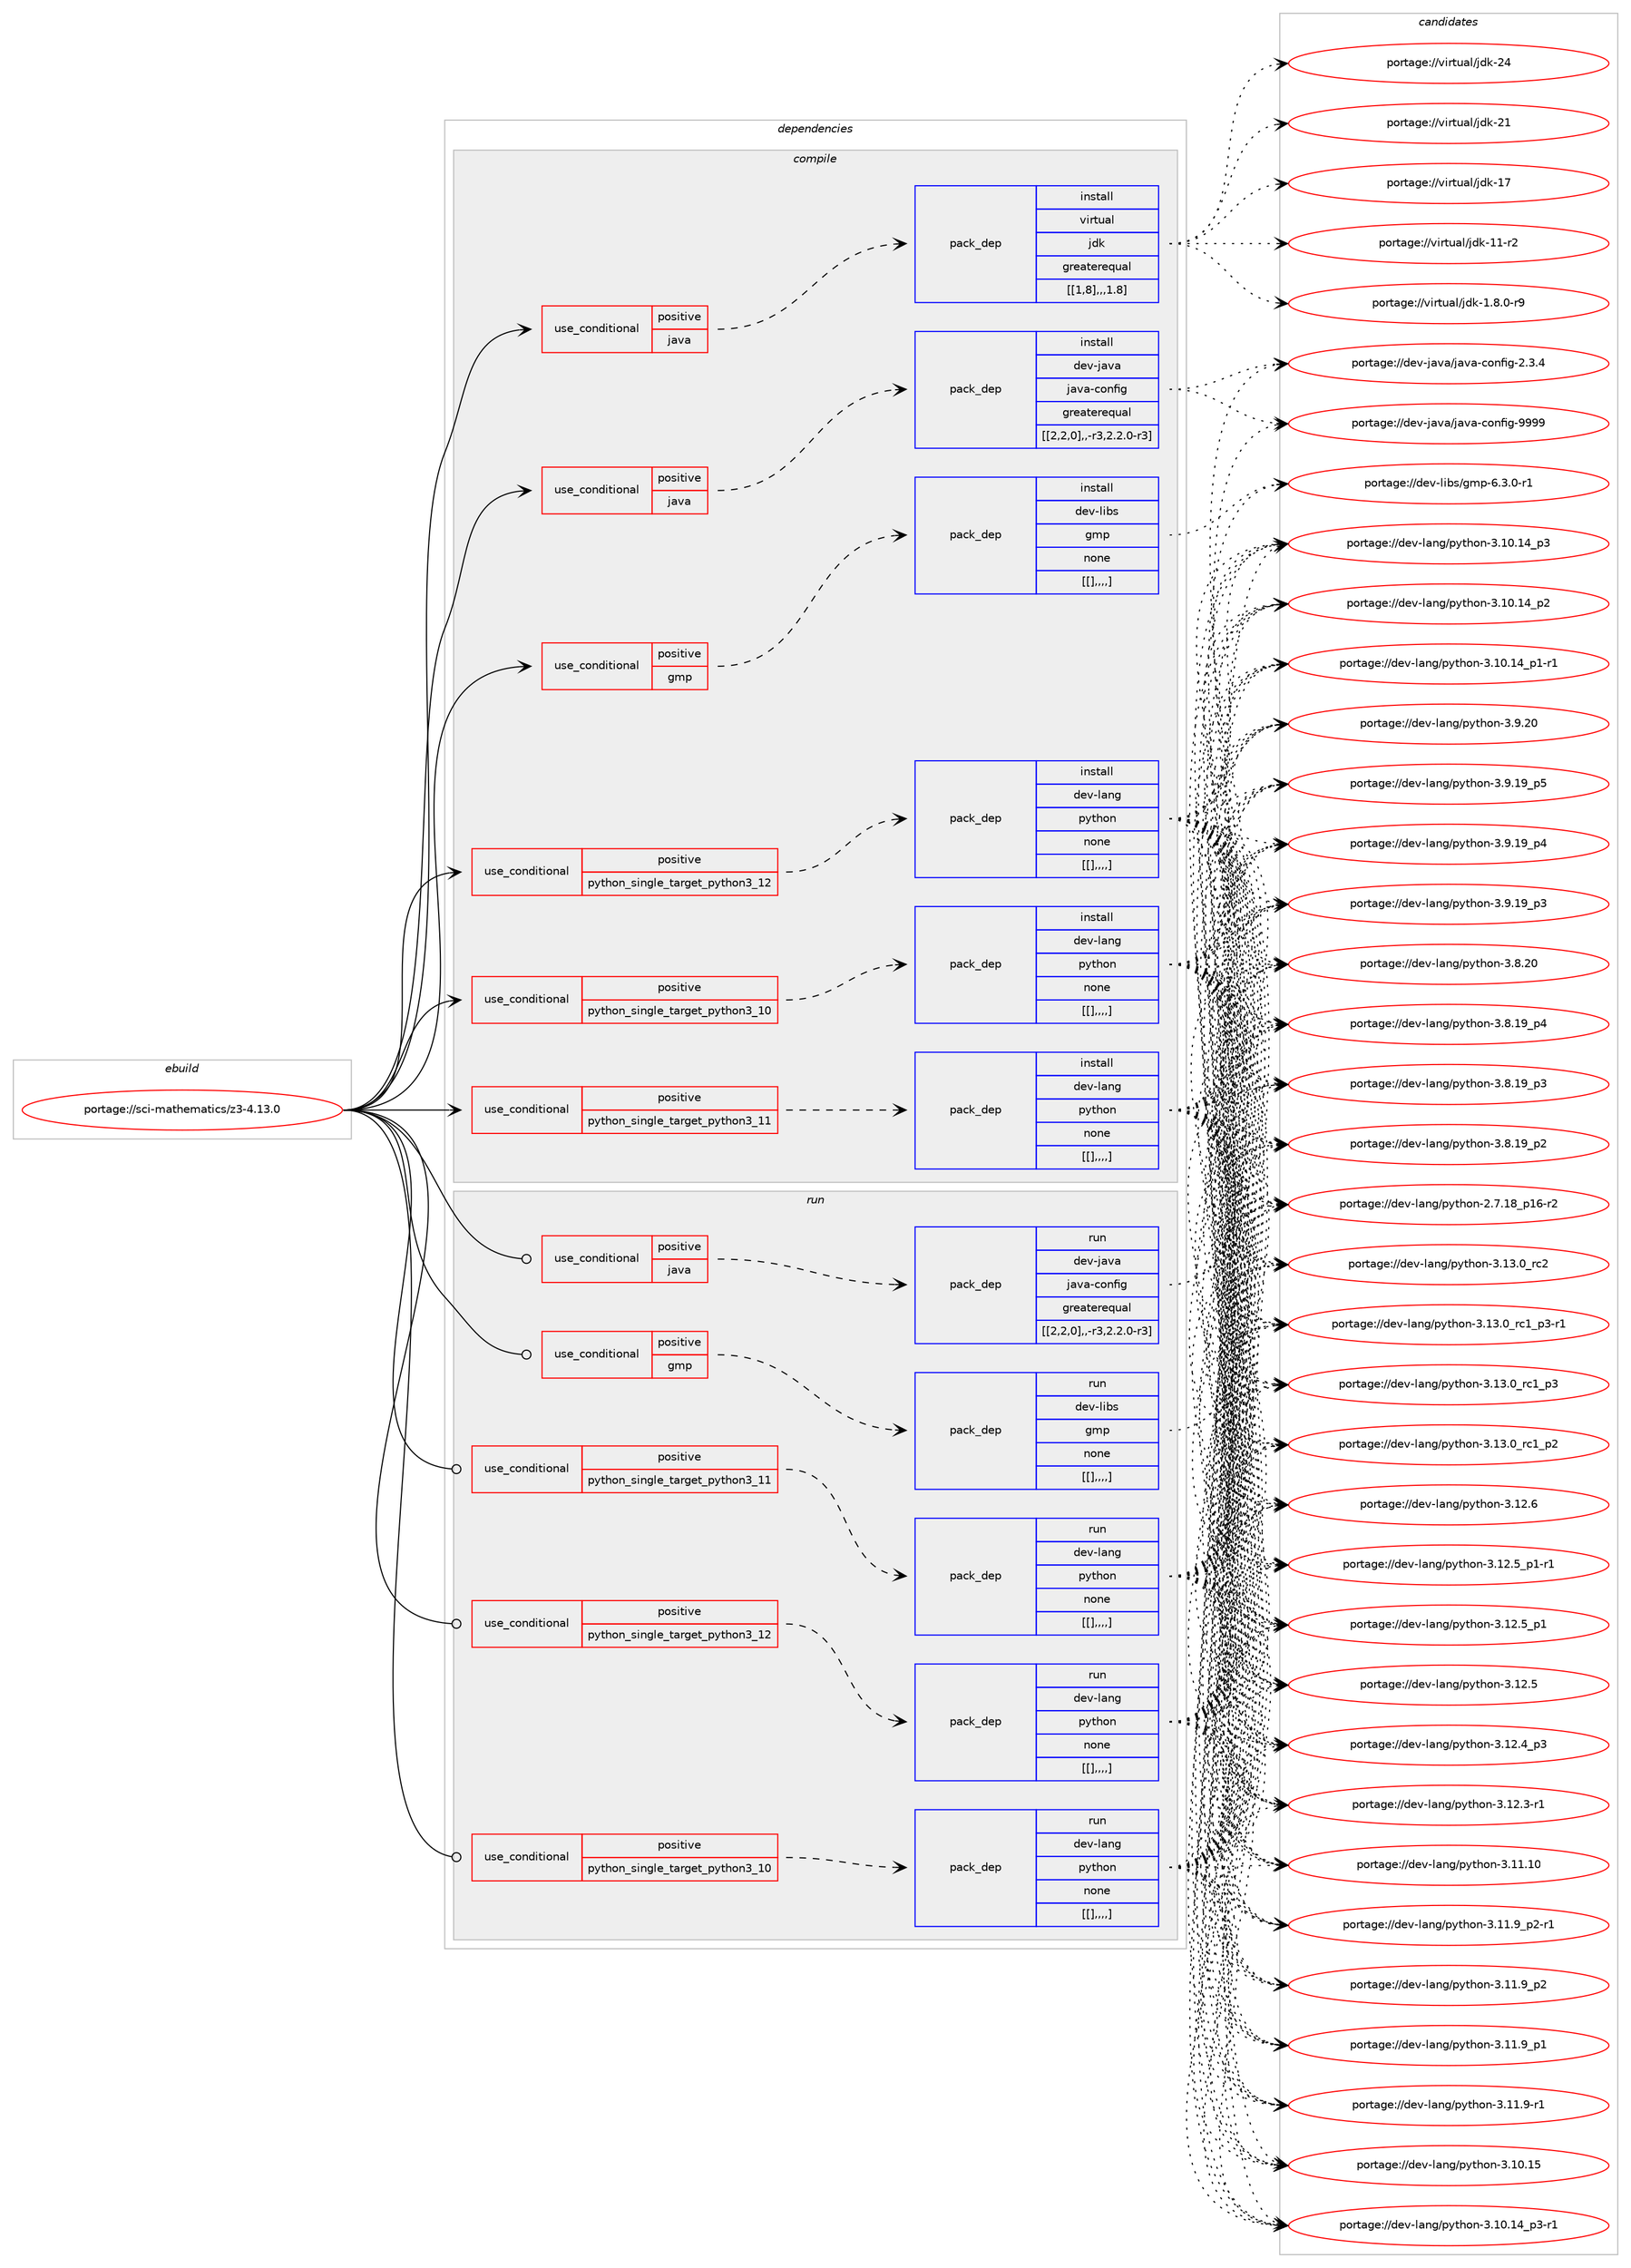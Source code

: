 digraph prolog {

# *************
# Graph options
# *************

newrank=true;
concentrate=true;
compound=true;
graph [rankdir=LR,fontname=Helvetica,fontsize=10,ranksep=1.5];#, ranksep=2.5, nodesep=0.2];
edge  [arrowhead=vee];
node  [fontname=Helvetica,fontsize=10];

# **********
# The ebuild
# **********

subgraph cluster_leftcol {
color=gray;
label=<<i>ebuild</i>>;
id [label="portage://sci-mathematics/z3-4.13.0", color=red, width=4, href="../sci-mathematics/z3-4.13.0.svg"];
}

# ****************
# The dependencies
# ****************

subgraph cluster_midcol {
color=gray;
label=<<i>dependencies</i>>;
subgraph cluster_compile {
fillcolor="#eeeeee";
style=filled;
label=<<i>compile</i>>;
subgraph cond112851 {
dependency426453 [label=<<TABLE BORDER="0" CELLBORDER="1" CELLSPACING="0" CELLPADDING="4"><TR><TD ROWSPAN="3" CELLPADDING="10">use_conditional</TD></TR><TR><TD>positive</TD></TR><TR><TD>gmp</TD></TR></TABLE>>, shape=none, color=red];
subgraph pack310565 {
dependency426454 [label=<<TABLE BORDER="0" CELLBORDER="1" CELLSPACING="0" CELLPADDING="4" WIDTH="220"><TR><TD ROWSPAN="6" CELLPADDING="30">pack_dep</TD></TR><TR><TD WIDTH="110">install</TD></TR><TR><TD>dev-libs</TD></TR><TR><TD>gmp</TD></TR><TR><TD>none</TD></TR><TR><TD>[[],,,,]</TD></TR></TABLE>>, shape=none, color=blue];
}
dependency426453:e -> dependency426454:w [weight=20,style="dashed",arrowhead="vee"];
}
id:e -> dependency426453:w [weight=20,style="solid",arrowhead="vee"];
subgraph cond112852 {
dependency426455 [label=<<TABLE BORDER="0" CELLBORDER="1" CELLSPACING="0" CELLPADDING="4"><TR><TD ROWSPAN="3" CELLPADDING="10">use_conditional</TD></TR><TR><TD>positive</TD></TR><TR><TD>java</TD></TR></TABLE>>, shape=none, color=red];
subgraph pack310566 {
dependency426456 [label=<<TABLE BORDER="0" CELLBORDER="1" CELLSPACING="0" CELLPADDING="4" WIDTH="220"><TR><TD ROWSPAN="6" CELLPADDING="30">pack_dep</TD></TR><TR><TD WIDTH="110">install</TD></TR><TR><TD>dev-java</TD></TR><TR><TD>java-config</TD></TR><TR><TD>greaterequal</TD></TR><TR><TD>[[2,2,0],,-r3,2.2.0-r3]</TD></TR></TABLE>>, shape=none, color=blue];
}
dependency426455:e -> dependency426456:w [weight=20,style="dashed",arrowhead="vee"];
}
id:e -> dependency426455:w [weight=20,style="solid",arrowhead="vee"];
subgraph cond112853 {
dependency426457 [label=<<TABLE BORDER="0" CELLBORDER="1" CELLSPACING="0" CELLPADDING="4"><TR><TD ROWSPAN="3" CELLPADDING="10">use_conditional</TD></TR><TR><TD>positive</TD></TR><TR><TD>java</TD></TR></TABLE>>, shape=none, color=red];
subgraph pack310567 {
dependency426458 [label=<<TABLE BORDER="0" CELLBORDER="1" CELLSPACING="0" CELLPADDING="4" WIDTH="220"><TR><TD ROWSPAN="6" CELLPADDING="30">pack_dep</TD></TR><TR><TD WIDTH="110">install</TD></TR><TR><TD>virtual</TD></TR><TR><TD>jdk</TD></TR><TR><TD>greaterequal</TD></TR><TR><TD>[[1,8],,,1.8]</TD></TR></TABLE>>, shape=none, color=blue];
}
dependency426457:e -> dependency426458:w [weight=20,style="dashed",arrowhead="vee"];
}
id:e -> dependency426457:w [weight=20,style="solid",arrowhead="vee"];
subgraph cond112854 {
dependency426459 [label=<<TABLE BORDER="0" CELLBORDER="1" CELLSPACING="0" CELLPADDING="4"><TR><TD ROWSPAN="3" CELLPADDING="10">use_conditional</TD></TR><TR><TD>positive</TD></TR><TR><TD>python_single_target_python3_10</TD></TR></TABLE>>, shape=none, color=red];
subgraph pack310568 {
dependency426460 [label=<<TABLE BORDER="0" CELLBORDER="1" CELLSPACING="0" CELLPADDING="4" WIDTH="220"><TR><TD ROWSPAN="6" CELLPADDING="30">pack_dep</TD></TR><TR><TD WIDTH="110">install</TD></TR><TR><TD>dev-lang</TD></TR><TR><TD>python</TD></TR><TR><TD>none</TD></TR><TR><TD>[[],,,,]</TD></TR></TABLE>>, shape=none, color=blue];
}
dependency426459:e -> dependency426460:w [weight=20,style="dashed",arrowhead="vee"];
}
id:e -> dependency426459:w [weight=20,style="solid",arrowhead="vee"];
subgraph cond112855 {
dependency426461 [label=<<TABLE BORDER="0" CELLBORDER="1" CELLSPACING="0" CELLPADDING="4"><TR><TD ROWSPAN="3" CELLPADDING="10">use_conditional</TD></TR><TR><TD>positive</TD></TR><TR><TD>python_single_target_python3_11</TD></TR></TABLE>>, shape=none, color=red];
subgraph pack310569 {
dependency426462 [label=<<TABLE BORDER="0" CELLBORDER="1" CELLSPACING="0" CELLPADDING="4" WIDTH="220"><TR><TD ROWSPAN="6" CELLPADDING="30">pack_dep</TD></TR><TR><TD WIDTH="110">install</TD></TR><TR><TD>dev-lang</TD></TR><TR><TD>python</TD></TR><TR><TD>none</TD></TR><TR><TD>[[],,,,]</TD></TR></TABLE>>, shape=none, color=blue];
}
dependency426461:e -> dependency426462:w [weight=20,style="dashed",arrowhead="vee"];
}
id:e -> dependency426461:w [weight=20,style="solid",arrowhead="vee"];
subgraph cond112856 {
dependency426463 [label=<<TABLE BORDER="0" CELLBORDER="1" CELLSPACING="0" CELLPADDING="4"><TR><TD ROWSPAN="3" CELLPADDING="10">use_conditional</TD></TR><TR><TD>positive</TD></TR><TR><TD>python_single_target_python3_12</TD></TR></TABLE>>, shape=none, color=red];
subgraph pack310570 {
dependency426464 [label=<<TABLE BORDER="0" CELLBORDER="1" CELLSPACING="0" CELLPADDING="4" WIDTH="220"><TR><TD ROWSPAN="6" CELLPADDING="30">pack_dep</TD></TR><TR><TD WIDTH="110">install</TD></TR><TR><TD>dev-lang</TD></TR><TR><TD>python</TD></TR><TR><TD>none</TD></TR><TR><TD>[[],,,,]</TD></TR></TABLE>>, shape=none, color=blue];
}
dependency426463:e -> dependency426464:w [weight=20,style="dashed",arrowhead="vee"];
}
id:e -> dependency426463:w [weight=20,style="solid",arrowhead="vee"];
}
subgraph cluster_compileandrun {
fillcolor="#eeeeee";
style=filled;
label=<<i>compile and run</i>>;
}
subgraph cluster_run {
fillcolor="#eeeeee";
style=filled;
label=<<i>run</i>>;
subgraph cond112857 {
dependency426465 [label=<<TABLE BORDER="0" CELLBORDER="1" CELLSPACING="0" CELLPADDING="4"><TR><TD ROWSPAN="3" CELLPADDING="10">use_conditional</TD></TR><TR><TD>positive</TD></TR><TR><TD>gmp</TD></TR></TABLE>>, shape=none, color=red];
subgraph pack310571 {
dependency426466 [label=<<TABLE BORDER="0" CELLBORDER="1" CELLSPACING="0" CELLPADDING="4" WIDTH="220"><TR><TD ROWSPAN="6" CELLPADDING="30">pack_dep</TD></TR><TR><TD WIDTH="110">run</TD></TR><TR><TD>dev-libs</TD></TR><TR><TD>gmp</TD></TR><TR><TD>none</TD></TR><TR><TD>[[],,,,]</TD></TR></TABLE>>, shape=none, color=blue];
}
dependency426465:e -> dependency426466:w [weight=20,style="dashed",arrowhead="vee"];
}
id:e -> dependency426465:w [weight=20,style="solid",arrowhead="odot"];
subgraph cond112858 {
dependency426467 [label=<<TABLE BORDER="0" CELLBORDER="1" CELLSPACING="0" CELLPADDING="4"><TR><TD ROWSPAN="3" CELLPADDING="10">use_conditional</TD></TR><TR><TD>positive</TD></TR><TR><TD>java</TD></TR></TABLE>>, shape=none, color=red];
subgraph pack310572 {
dependency426468 [label=<<TABLE BORDER="0" CELLBORDER="1" CELLSPACING="0" CELLPADDING="4" WIDTH="220"><TR><TD ROWSPAN="6" CELLPADDING="30">pack_dep</TD></TR><TR><TD WIDTH="110">run</TD></TR><TR><TD>dev-java</TD></TR><TR><TD>java-config</TD></TR><TR><TD>greaterequal</TD></TR><TR><TD>[[2,2,0],,-r3,2.2.0-r3]</TD></TR></TABLE>>, shape=none, color=blue];
}
dependency426467:e -> dependency426468:w [weight=20,style="dashed",arrowhead="vee"];
}
id:e -> dependency426467:w [weight=20,style="solid",arrowhead="odot"];
subgraph cond112859 {
dependency426469 [label=<<TABLE BORDER="0" CELLBORDER="1" CELLSPACING="0" CELLPADDING="4"><TR><TD ROWSPAN="3" CELLPADDING="10">use_conditional</TD></TR><TR><TD>positive</TD></TR><TR><TD>python_single_target_python3_10</TD></TR></TABLE>>, shape=none, color=red];
subgraph pack310573 {
dependency426470 [label=<<TABLE BORDER="0" CELLBORDER="1" CELLSPACING="0" CELLPADDING="4" WIDTH="220"><TR><TD ROWSPAN="6" CELLPADDING="30">pack_dep</TD></TR><TR><TD WIDTH="110">run</TD></TR><TR><TD>dev-lang</TD></TR><TR><TD>python</TD></TR><TR><TD>none</TD></TR><TR><TD>[[],,,,]</TD></TR></TABLE>>, shape=none, color=blue];
}
dependency426469:e -> dependency426470:w [weight=20,style="dashed",arrowhead="vee"];
}
id:e -> dependency426469:w [weight=20,style="solid",arrowhead="odot"];
subgraph cond112860 {
dependency426471 [label=<<TABLE BORDER="0" CELLBORDER="1" CELLSPACING="0" CELLPADDING="4"><TR><TD ROWSPAN="3" CELLPADDING="10">use_conditional</TD></TR><TR><TD>positive</TD></TR><TR><TD>python_single_target_python3_11</TD></TR></TABLE>>, shape=none, color=red];
subgraph pack310574 {
dependency426472 [label=<<TABLE BORDER="0" CELLBORDER="1" CELLSPACING="0" CELLPADDING="4" WIDTH="220"><TR><TD ROWSPAN="6" CELLPADDING="30">pack_dep</TD></TR><TR><TD WIDTH="110">run</TD></TR><TR><TD>dev-lang</TD></TR><TR><TD>python</TD></TR><TR><TD>none</TD></TR><TR><TD>[[],,,,]</TD></TR></TABLE>>, shape=none, color=blue];
}
dependency426471:e -> dependency426472:w [weight=20,style="dashed",arrowhead="vee"];
}
id:e -> dependency426471:w [weight=20,style="solid",arrowhead="odot"];
subgraph cond112861 {
dependency426473 [label=<<TABLE BORDER="0" CELLBORDER="1" CELLSPACING="0" CELLPADDING="4"><TR><TD ROWSPAN="3" CELLPADDING="10">use_conditional</TD></TR><TR><TD>positive</TD></TR><TR><TD>python_single_target_python3_12</TD></TR></TABLE>>, shape=none, color=red];
subgraph pack310575 {
dependency426474 [label=<<TABLE BORDER="0" CELLBORDER="1" CELLSPACING="0" CELLPADDING="4" WIDTH="220"><TR><TD ROWSPAN="6" CELLPADDING="30">pack_dep</TD></TR><TR><TD WIDTH="110">run</TD></TR><TR><TD>dev-lang</TD></TR><TR><TD>python</TD></TR><TR><TD>none</TD></TR><TR><TD>[[],,,,]</TD></TR></TABLE>>, shape=none, color=blue];
}
dependency426473:e -> dependency426474:w [weight=20,style="dashed",arrowhead="vee"];
}
id:e -> dependency426473:w [weight=20,style="solid",arrowhead="odot"];
}
}

# **************
# The candidates
# **************

subgraph cluster_choices {
rank=same;
color=gray;
label=<<i>candidates</i>>;

subgraph choice310565 {
color=black;
nodesep=1;
choice1001011184510810598115471031091124554465146484511449 [label="portage://dev-libs/gmp-6.3.0-r1", color=red, width=4,href="../dev-libs/gmp-6.3.0-r1.svg"];
dependency426454:e -> choice1001011184510810598115471031091124554465146484511449:w [style=dotted,weight="100"];
}
subgraph choice310566 {
color=black;
nodesep=1;
choice10010111845106971189747106971189745991111101021051034557575757 [label="portage://dev-java/java-config-9999", color=red, width=4,href="../dev-java/java-config-9999.svg"];
choice1001011184510697118974710697118974599111110102105103455046514652 [label="portage://dev-java/java-config-2.3.4", color=red, width=4,href="../dev-java/java-config-2.3.4.svg"];
dependency426456:e -> choice10010111845106971189747106971189745991111101021051034557575757:w [style=dotted,weight="100"];
dependency426456:e -> choice1001011184510697118974710697118974599111110102105103455046514652:w [style=dotted,weight="100"];
}
subgraph choice310567 {
color=black;
nodesep=1;
choice1181051141161179710847106100107455052 [label="portage://virtual/jdk-24", color=red, width=4,href="../virtual/jdk-24.svg"];
choice1181051141161179710847106100107455049 [label="portage://virtual/jdk-21", color=red, width=4,href="../virtual/jdk-21.svg"];
choice1181051141161179710847106100107454955 [label="portage://virtual/jdk-17", color=red, width=4,href="../virtual/jdk-17.svg"];
choice11810511411611797108471061001074549494511450 [label="portage://virtual/jdk-11-r2", color=red, width=4,href="../virtual/jdk-11-r2.svg"];
choice11810511411611797108471061001074549465646484511457 [label="portage://virtual/jdk-1.8.0-r9", color=red, width=4,href="../virtual/jdk-1.8.0-r9.svg"];
dependency426458:e -> choice1181051141161179710847106100107455052:w [style=dotted,weight="100"];
dependency426458:e -> choice1181051141161179710847106100107455049:w [style=dotted,weight="100"];
dependency426458:e -> choice1181051141161179710847106100107454955:w [style=dotted,weight="100"];
dependency426458:e -> choice11810511411611797108471061001074549494511450:w [style=dotted,weight="100"];
dependency426458:e -> choice11810511411611797108471061001074549465646484511457:w [style=dotted,weight="100"];
}
subgraph choice310568 {
color=black;
nodesep=1;
choice10010111845108971101034711212111610411111045514649514648951149950 [label="portage://dev-lang/python-3.13.0_rc2", color=red, width=4,href="../dev-lang/python-3.13.0_rc2.svg"];
choice1001011184510897110103471121211161041111104551464951464895114994995112514511449 [label="portage://dev-lang/python-3.13.0_rc1_p3-r1", color=red, width=4,href="../dev-lang/python-3.13.0_rc1_p3-r1.svg"];
choice100101118451089711010347112121116104111110455146495146489511499499511251 [label="portage://dev-lang/python-3.13.0_rc1_p3", color=red, width=4,href="../dev-lang/python-3.13.0_rc1_p3.svg"];
choice100101118451089711010347112121116104111110455146495146489511499499511250 [label="portage://dev-lang/python-3.13.0_rc1_p2", color=red, width=4,href="../dev-lang/python-3.13.0_rc1_p2.svg"];
choice10010111845108971101034711212111610411111045514649504654 [label="portage://dev-lang/python-3.12.6", color=red, width=4,href="../dev-lang/python-3.12.6.svg"];
choice1001011184510897110103471121211161041111104551464950465395112494511449 [label="portage://dev-lang/python-3.12.5_p1-r1", color=red, width=4,href="../dev-lang/python-3.12.5_p1-r1.svg"];
choice100101118451089711010347112121116104111110455146495046539511249 [label="portage://dev-lang/python-3.12.5_p1", color=red, width=4,href="../dev-lang/python-3.12.5_p1.svg"];
choice10010111845108971101034711212111610411111045514649504653 [label="portage://dev-lang/python-3.12.5", color=red, width=4,href="../dev-lang/python-3.12.5.svg"];
choice100101118451089711010347112121116104111110455146495046529511251 [label="portage://dev-lang/python-3.12.4_p3", color=red, width=4,href="../dev-lang/python-3.12.4_p3.svg"];
choice100101118451089711010347112121116104111110455146495046514511449 [label="portage://dev-lang/python-3.12.3-r1", color=red, width=4,href="../dev-lang/python-3.12.3-r1.svg"];
choice1001011184510897110103471121211161041111104551464949464948 [label="portage://dev-lang/python-3.11.10", color=red, width=4,href="../dev-lang/python-3.11.10.svg"];
choice1001011184510897110103471121211161041111104551464949465795112504511449 [label="portage://dev-lang/python-3.11.9_p2-r1", color=red, width=4,href="../dev-lang/python-3.11.9_p2-r1.svg"];
choice100101118451089711010347112121116104111110455146494946579511250 [label="portage://dev-lang/python-3.11.9_p2", color=red, width=4,href="../dev-lang/python-3.11.9_p2.svg"];
choice100101118451089711010347112121116104111110455146494946579511249 [label="portage://dev-lang/python-3.11.9_p1", color=red, width=4,href="../dev-lang/python-3.11.9_p1.svg"];
choice100101118451089711010347112121116104111110455146494946574511449 [label="portage://dev-lang/python-3.11.9-r1", color=red, width=4,href="../dev-lang/python-3.11.9-r1.svg"];
choice1001011184510897110103471121211161041111104551464948464953 [label="portage://dev-lang/python-3.10.15", color=red, width=4,href="../dev-lang/python-3.10.15.svg"];
choice100101118451089711010347112121116104111110455146494846495295112514511449 [label="portage://dev-lang/python-3.10.14_p3-r1", color=red, width=4,href="../dev-lang/python-3.10.14_p3-r1.svg"];
choice10010111845108971101034711212111610411111045514649484649529511251 [label="portage://dev-lang/python-3.10.14_p3", color=red, width=4,href="../dev-lang/python-3.10.14_p3.svg"];
choice10010111845108971101034711212111610411111045514649484649529511250 [label="portage://dev-lang/python-3.10.14_p2", color=red, width=4,href="../dev-lang/python-3.10.14_p2.svg"];
choice100101118451089711010347112121116104111110455146494846495295112494511449 [label="portage://dev-lang/python-3.10.14_p1-r1", color=red, width=4,href="../dev-lang/python-3.10.14_p1-r1.svg"];
choice10010111845108971101034711212111610411111045514657465048 [label="portage://dev-lang/python-3.9.20", color=red, width=4,href="../dev-lang/python-3.9.20.svg"];
choice100101118451089711010347112121116104111110455146574649579511253 [label="portage://dev-lang/python-3.9.19_p5", color=red, width=4,href="../dev-lang/python-3.9.19_p5.svg"];
choice100101118451089711010347112121116104111110455146574649579511252 [label="portage://dev-lang/python-3.9.19_p4", color=red, width=4,href="../dev-lang/python-3.9.19_p4.svg"];
choice100101118451089711010347112121116104111110455146574649579511251 [label="portage://dev-lang/python-3.9.19_p3", color=red, width=4,href="../dev-lang/python-3.9.19_p3.svg"];
choice10010111845108971101034711212111610411111045514656465048 [label="portage://dev-lang/python-3.8.20", color=red, width=4,href="../dev-lang/python-3.8.20.svg"];
choice100101118451089711010347112121116104111110455146564649579511252 [label="portage://dev-lang/python-3.8.19_p4", color=red, width=4,href="../dev-lang/python-3.8.19_p4.svg"];
choice100101118451089711010347112121116104111110455146564649579511251 [label="portage://dev-lang/python-3.8.19_p3", color=red, width=4,href="../dev-lang/python-3.8.19_p3.svg"];
choice100101118451089711010347112121116104111110455146564649579511250 [label="portage://dev-lang/python-3.8.19_p2", color=red, width=4,href="../dev-lang/python-3.8.19_p2.svg"];
choice100101118451089711010347112121116104111110455046554649569511249544511450 [label="portage://dev-lang/python-2.7.18_p16-r2", color=red, width=4,href="../dev-lang/python-2.7.18_p16-r2.svg"];
dependency426460:e -> choice10010111845108971101034711212111610411111045514649514648951149950:w [style=dotted,weight="100"];
dependency426460:e -> choice1001011184510897110103471121211161041111104551464951464895114994995112514511449:w [style=dotted,weight="100"];
dependency426460:e -> choice100101118451089711010347112121116104111110455146495146489511499499511251:w [style=dotted,weight="100"];
dependency426460:e -> choice100101118451089711010347112121116104111110455146495146489511499499511250:w [style=dotted,weight="100"];
dependency426460:e -> choice10010111845108971101034711212111610411111045514649504654:w [style=dotted,weight="100"];
dependency426460:e -> choice1001011184510897110103471121211161041111104551464950465395112494511449:w [style=dotted,weight="100"];
dependency426460:e -> choice100101118451089711010347112121116104111110455146495046539511249:w [style=dotted,weight="100"];
dependency426460:e -> choice10010111845108971101034711212111610411111045514649504653:w [style=dotted,weight="100"];
dependency426460:e -> choice100101118451089711010347112121116104111110455146495046529511251:w [style=dotted,weight="100"];
dependency426460:e -> choice100101118451089711010347112121116104111110455146495046514511449:w [style=dotted,weight="100"];
dependency426460:e -> choice1001011184510897110103471121211161041111104551464949464948:w [style=dotted,weight="100"];
dependency426460:e -> choice1001011184510897110103471121211161041111104551464949465795112504511449:w [style=dotted,weight="100"];
dependency426460:e -> choice100101118451089711010347112121116104111110455146494946579511250:w [style=dotted,weight="100"];
dependency426460:e -> choice100101118451089711010347112121116104111110455146494946579511249:w [style=dotted,weight="100"];
dependency426460:e -> choice100101118451089711010347112121116104111110455146494946574511449:w [style=dotted,weight="100"];
dependency426460:e -> choice1001011184510897110103471121211161041111104551464948464953:w [style=dotted,weight="100"];
dependency426460:e -> choice100101118451089711010347112121116104111110455146494846495295112514511449:w [style=dotted,weight="100"];
dependency426460:e -> choice10010111845108971101034711212111610411111045514649484649529511251:w [style=dotted,weight="100"];
dependency426460:e -> choice10010111845108971101034711212111610411111045514649484649529511250:w [style=dotted,weight="100"];
dependency426460:e -> choice100101118451089711010347112121116104111110455146494846495295112494511449:w [style=dotted,weight="100"];
dependency426460:e -> choice10010111845108971101034711212111610411111045514657465048:w [style=dotted,weight="100"];
dependency426460:e -> choice100101118451089711010347112121116104111110455146574649579511253:w [style=dotted,weight="100"];
dependency426460:e -> choice100101118451089711010347112121116104111110455146574649579511252:w [style=dotted,weight="100"];
dependency426460:e -> choice100101118451089711010347112121116104111110455146574649579511251:w [style=dotted,weight="100"];
dependency426460:e -> choice10010111845108971101034711212111610411111045514656465048:w [style=dotted,weight="100"];
dependency426460:e -> choice100101118451089711010347112121116104111110455146564649579511252:w [style=dotted,weight="100"];
dependency426460:e -> choice100101118451089711010347112121116104111110455146564649579511251:w [style=dotted,weight="100"];
dependency426460:e -> choice100101118451089711010347112121116104111110455146564649579511250:w [style=dotted,weight="100"];
dependency426460:e -> choice100101118451089711010347112121116104111110455046554649569511249544511450:w [style=dotted,weight="100"];
}
subgraph choice310569 {
color=black;
nodesep=1;
choice10010111845108971101034711212111610411111045514649514648951149950 [label="portage://dev-lang/python-3.13.0_rc2", color=red, width=4,href="../dev-lang/python-3.13.0_rc2.svg"];
choice1001011184510897110103471121211161041111104551464951464895114994995112514511449 [label="portage://dev-lang/python-3.13.0_rc1_p3-r1", color=red, width=4,href="../dev-lang/python-3.13.0_rc1_p3-r1.svg"];
choice100101118451089711010347112121116104111110455146495146489511499499511251 [label="portage://dev-lang/python-3.13.0_rc1_p3", color=red, width=4,href="../dev-lang/python-3.13.0_rc1_p3.svg"];
choice100101118451089711010347112121116104111110455146495146489511499499511250 [label="portage://dev-lang/python-3.13.0_rc1_p2", color=red, width=4,href="../dev-lang/python-3.13.0_rc1_p2.svg"];
choice10010111845108971101034711212111610411111045514649504654 [label="portage://dev-lang/python-3.12.6", color=red, width=4,href="../dev-lang/python-3.12.6.svg"];
choice1001011184510897110103471121211161041111104551464950465395112494511449 [label="portage://dev-lang/python-3.12.5_p1-r1", color=red, width=4,href="../dev-lang/python-3.12.5_p1-r1.svg"];
choice100101118451089711010347112121116104111110455146495046539511249 [label="portage://dev-lang/python-3.12.5_p1", color=red, width=4,href="../dev-lang/python-3.12.5_p1.svg"];
choice10010111845108971101034711212111610411111045514649504653 [label="portage://dev-lang/python-3.12.5", color=red, width=4,href="../dev-lang/python-3.12.5.svg"];
choice100101118451089711010347112121116104111110455146495046529511251 [label="portage://dev-lang/python-3.12.4_p3", color=red, width=4,href="../dev-lang/python-3.12.4_p3.svg"];
choice100101118451089711010347112121116104111110455146495046514511449 [label="portage://dev-lang/python-3.12.3-r1", color=red, width=4,href="../dev-lang/python-3.12.3-r1.svg"];
choice1001011184510897110103471121211161041111104551464949464948 [label="portage://dev-lang/python-3.11.10", color=red, width=4,href="../dev-lang/python-3.11.10.svg"];
choice1001011184510897110103471121211161041111104551464949465795112504511449 [label="portage://dev-lang/python-3.11.9_p2-r1", color=red, width=4,href="../dev-lang/python-3.11.9_p2-r1.svg"];
choice100101118451089711010347112121116104111110455146494946579511250 [label="portage://dev-lang/python-3.11.9_p2", color=red, width=4,href="../dev-lang/python-3.11.9_p2.svg"];
choice100101118451089711010347112121116104111110455146494946579511249 [label="portage://dev-lang/python-3.11.9_p1", color=red, width=4,href="../dev-lang/python-3.11.9_p1.svg"];
choice100101118451089711010347112121116104111110455146494946574511449 [label="portage://dev-lang/python-3.11.9-r1", color=red, width=4,href="../dev-lang/python-3.11.9-r1.svg"];
choice1001011184510897110103471121211161041111104551464948464953 [label="portage://dev-lang/python-3.10.15", color=red, width=4,href="../dev-lang/python-3.10.15.svg"];
choice100101118451089711010347112121116104111110455146494846495295112514511449 [label="portage://dev-lang/python-3.10.14_p3-r1", color=red, width=4,href="../dev-lang/python-3.10.14_p3-r1.svg"];
choice10010111845108971101034711212111610411111045514649484649529511251 [label="portage://dev-lang/python-3.10.14_p3", color=red, width=4,href="../dev-lang/python-3.10.14_p3.svg"];
choice10010111845108971101034711212111610411111045514649484649529511250 [label="portage://dev-lang/python-3.10.14_p2", color=red, width=4,href="../dev-lang/python-3.10.14_p2.svg"];
choice100101118451089711010347112121116104111110455146494846495295112494511449 [label="portage://dev-lang/python-3.10.14_p1-r1", color=red, width=4,href="../dev-lang/python-3.10.14_p1-r1.svg"];
choice10010111845108971101034711212111610411111045514657465048 [label="portage://dev-lang/python-3.9.20", color=red, width=4,href="../dev-lang/python-3.9.20.svg"];
choice100101118451089711010347112121116104111110455146574649579511253 [label="portage://dev-lang/python-3.9.19_p5", color=red, width=4,href="../dev-lang/python-3.9.19_p5.svg"];
choice100101118451089711010347112121116104111110455146574649579511252 [label="portage://dev-lang/python-3.9.19_p4", color=red, width=4,href="../dev-lang/python-3.9.19_p4.svg"];
choice100101118451089711010347112121116104111110455146574649579511251 [label="portage://dev-lang/python-3.9.19_p3", color=red, width=4,href="../dev-lang/python-3.9.19_p3.svg"];
choice10010111845108971101034711212111610411111045514656465048 [label="portage://dev-lang/python-3.8.20", color=red, width=4,href="../dev-lang/python-3.8.20.svg"];
choice100101118451089711010347112121116104111110455146564649579511252 [label="portage://dev-lang/python-3.8.19_p4", color=red, width=4,href="../dev-lang/python-3.8.19_p4.svg"];
choice100101118451089711010347112121116104111110455146564649579511251 [label="portage://dev-lang/python-3.8.19_p3", color=red, width=4,href="../dev-lang/python-3.8.19_p3.svg"];
choice100101118451089711010347112121116104111110455146564649579511250 [label="portage://dev-lang/python-3.8.19_p2", color=red, width=4,href="../dev-lang/python-3.8.19_p2.svg"];
choice100101118451089711010347112121116104111110455046554649569511249544511450 [label="portage://dev-lang/python-2.7.18_p16-r2", color=red, width=4,href="../dev-lang/python-2.7.18_p16-r2.svg"];
dependency426462:e -> choice10010111845108971101034711212111610411111045514649514648951149950:w [style=dotted,weight="100"];
dependency426462:e -> choice1001011184510897110103471121211161041111104551464951464895114994995112514511449:w [style=dotted,weight="100"];
dependency426462:e -> choice100101118451089711010347112121116104111110455146495146489511499499511251:w [style=dotted,weight="100"];
dependency426462:e -> choice100101118451089711010347112121116104111110455146495146489511499499511250:w [style=dotted,weight="100"];
dependency426462:e -> choice10010111845108971101034711212111610411111045514649504654:w [style=dotted,weight="100"];
dependency426462:e -> choice1001011184510897110103471121211161041111104551464950465395112494511449:w [style=dotted,weight="100"];
dependency426462:e -> choice100101118451089711010347112121116104111110455146495046539511249:w [style=dotted,weight="100"];
dependency426462:e -> choice10010111845108971101034711212111610411111045514649504653:w [style=dotted,weight="100"];
dependency426462:e -> choice100101118451089711010347112121116104111110455146495046529511251:w [style=dotted,weight="100"];
dependency426462:e -> choice100101118451089711010347112121116104111110455146495046514511449:w [style=dotted,weight="100"];
dependency426462:e -> choice1001011184510897110103471121211161041111104551464949464948:w [style=dotted,weight="100"];
dependency426462:e -> choice1001011184510897110103471121211161041111104551464949465795112504511449:w [style=dotted,weight="100"];
dependency426462:e -> choice100101118451089711010347112121116104111110455146494946579511250:w [style=dotted,weight="100"];
dependency426462:e -> choice100101118451089711010347112121116104111110455146494946579511249:w [style=dotted,weight="100"];
dependency426462:e -> choice100101118451089711010347112121116104111110455146494946574511449:w [style=dotted,weight="100"];
dependency426462:e -> choice1001011184510897110103471121211161041111104551464948464953:w [style=dotted,weight="100"];
dependency426462:e -> choice100101118451089711010347112121116104111110455146494846495295112514511449:w [style=dotted,weight="100"];
dependency426462:e -> choice10010111845108971101034711212111610411111045514649484649529511251:w [style=dotted,weight="100"];
dependency426462:e -> choice10010111845108971101034711212111610411111045514649484649529511250:w [style=dotted,weight="100"];
dependency426462:e -> choice100101118451089711010347112121116104111110455146494846495295112494511449:w [style=dotted,weight="100"];
dependency426462:e -> choice10010111845108971101034711212111610411111045514657465048:w [style=dotted,weight="100"];
dependency426462:e -> choice100101118451089711010347112121116104111110455146574649579511253:w [style=dotted,weight="100"];
dependency426462:e -> choice100101118451089711010347112121116104111110455146574649579511252:w [style=dotted,weight="100"];
dependency426462:e -> choice100101118451089711010347112121116104111110455146574649579511251:w [style=dotted,weight="100"];
dependency426462:e -> choice10010111845108971101034711212111610411111045514656465048:w [style=dotted,weight="100"];
dependency426462:e -> choice100101118451089711010347112121116104111110455146564649579511252:w [style=dotted,weight="100"];
dependency426462:e -> choice100101118451089711010347112121116104111110455146564649579511251:w [style=dotted,weight="100"];
dependency426462:e -> choice100101118451089711010347112121116104111110455146564649579511250:w [style=dotted,weight="100"];
dependency426462:e -> choice100101118451089711010347112121116104111110455046554649569511249544511450:w [style=dotted,weight="100"];
}
subgraph choice310570 {
color=black;
nodesep=1;
choice10010111845108971101034711212111610411111045514649514648951149950 [label="portage://dev-lang/python-3.13.0_rc2", color=red, width=4,href="../dev-lang/python-3.13.0_rc2.svg"];
choice1001011184510897110103471121211161041111104551464951464895114994995112514511449 [label="portage://dev-lang/python-3.13.0_rc1_p3-r1", color=red, width=4,href="../dev-lang/python-3.13.0_rc1_p3-r1.svg"];
choice100101118451089711010347112121116104111110455146495146489511499499511251 [label="portage://dev-lang/python-3.13.0_rc1_p3", color=red, width=4,href="../dev-lang/python-3.13.0_rc1_p3.svg"];
choice100101118451089711010347112121116104111110455146495146489511499499511250 [label="portage://dev-lang/python-3.13.0_rc1_p2", color=red, width=4,href="../dev-lang/python-3.13.0_rc1_p2.svg"];
choice10010111845108971101034711212111610411111045514649504654 [label="portage://dev-lang/python-3.12.6", color=red, width=4,href="../dev-lang/python-3.12.6.svg"];
choice1001011184510897110103471121211161041111104551464950465395112494511449 [label="portage://dev-lang/python-3.12.5_p1-r1", color=red, width=4,href="../dev-lang/python-3.12.5_p1-r1.svg"];
choice100101118451089711010347112121116104111110455146495046539511249 [label="portage://dev-lang/python-3.12.5_p1", color=red, width=4,href="../dev-lang/python-3.12.5_p1.svg"];
choice10010111845108971101034711212111610411111045514649504653 [label="portage://dev-lang/python-3.12.5", color=red, width=4,href="../dev-lang/python-3.12.5.svg"];
choice100101118451089711010347112121116104111110455146495046529511251 [label="portage://dev-lang/python-3.12.4_p3", color=red, width=4,href="../dev-lang/python-3.12.4_p3.svg"];
choice100101118451089711010347112121116104111110455146495046514511449 [label="portage://dev-lang/python-3.12.3-r1", color=red, width=4,href="../dev-lang/python-3.12.3-r1.svg"];
choice1001011184510897110103471121211161041111104551464949464948 [label="portage://dev-lang/python-3.11.10", color=red, width=4,href="../dev-lang/python-3.11.10.svg"];
choice1001011184510897110103471121211161041111104551464949465795112504511449 [label="portage://dev-lang/python-3.11.9_p2-r1", color=red, width=4,href="../dev-lang/python-3.11.9_p2-r1.svg"];
choice100101118451089711010347112121116104111110455146494946579511250 [label="portage://dev-lang/python-3.11.9_p2", color=red, width=4,href="../dev-lang/python-3.11.9_p2.svg"];
choice100101118451089711010347112121116104111110455146494946579511249 [label="portage://dev-lang/python-3.11.9_p1", color=red, width=4,href="../dev-lang/python-3.11.9_p1.svg"];
choice100101118451089711010347112121116104111110455146494946574511449 [label="portage://dev-lang/python-3.11.9-r1", color=red, width=4,href="../dev-lang/python-3.11.9-r1.svg"];
choice1001011184510897110103471121211161041111104551464948464953 [label="portage://dev-lang/python-3.10.15", color=red, width=4,href="../dev-lang/python-3.10.15.svg"];
choice100101118451089711010347112121116104111110455146494846495295112514511449 [label="portage://dev-lang/python-3.10.14_p3-r1", color=red, width=4,href="../dev-lang/python-3.10.14_p3-r1.svg"];
choice10010111845108971101034711212111610411111045514649484649529511251 [label="portage://dev-lang/python-3.10.14_p3", color=red, width=4,href="../dev-lang/python-3.10.14_p3.svg"];
choice10010111845108971101034711212111610411111045514649484649529511250 [label="portage://dev-lang/python-3.10.14_p2", color=red, width=4,href="../dev-lang/python-3.10.14_p2.svg"];
choice100101118451089711010347112121116104111110455146494846495295112494511449 [label="portage://dev-lang/python-3.10.14_p1-r1", color=red, width=4,href="../dev-lang/python-3.10.14_p1-r1.svg"];
choice10010111845108971101034711212111610411111045514657465048 [label="portage://dev-lang/python-3.9.20", color=red, width=4,href="../dev-lang/python-3.9.20.svg"];
choice100101118451089711010347112121116104111110455146574649579511253 [label="portage://dev-lang/python-3.9.19_p5", color=red, width=4,href="../dev-lang/python-3.9.19_p5.svg"];
choice100101118451089711010347112121116104111110455146574649579511252 [label="portage://dev-lang/python-3.9.19_p4", color=red, width=4,href="../dev-lang/python-3.9.19_p4.svg"];
choice100101118451089711010347112121116104111110455146574649579511251 [label="portage://dev-lang/python-3.9.19_p3", color=red, width=4,href="../dev-lang/python-3.9.19_p3.svg"];
choice10010111845108971101034711212111610411111045514656465048 [label="portage://dev-lang/python-3.8.20", color=red, width=4,href="../dev-lang/python-3.8.20.svg"];
choice100101118451089711010347112121116104111110455146564649579511252 [label="portage://dev-lang/python-3.8.19_p4", color=red, width=4,href="../dev-lang/python-3.8.19_p4.svg"];
choice100101118451089711010347112121116104111110455146564649579511251 [label="portage://dev-lang/python-3.8.19_p3", color=red, width=4,href="../dev-lang/python-3.8.19_p3.svg"];
choice100101118451089711010347112121116104111110455146564649579511250 [label="portage://dev-lang/python-3.8.19_p2", color=red, width=4,href="../dev-lang/python-3.8.19_p2.svg"];
choice100101118451089711010347112121116104111110455046554649569511249544511450 [label="portage://dev-lang/python-2.7.18_p16-r2", color=red, width=4,href="../dev-lang/python-2.7.18_p16-r2.svg"];
dependency426464:e -> choice10010111845108971101034711212111610411111045514649514648951149950:w [style=dotted,weight="100"];
dependency426464:e -> choice1001011184510897110103471121211161041111104551464951464895114994995112514511449:w [style=dotted,weight="100"];
dependency426464:e -> choice100101118451089711010347112121116104111110455146495146489511499499511251:w [style=dotted,weight="100"];
dependency426464:e -> choice100101118451089711010347112121116104111110455146495146489511499499511250:w [style=dotted,weight="100"];
dependency426464:e -> choice10010111845108971101034711212111610411111045514649504654:w [style=dotted,weight="100"];
dependency426464:e -> choice1001011184510897110103471121211161041111104551464950465395112494511449:w [style=dotted,weight="100"];
dependency426464:e -> choice100101118451089711010347112121116104111110455146495046539511249:w [style=dotted,weight="100"];
dependency426464:e -> choice10010111845108971101034711212111610411111045514649504653:w [style=dotted,weight="100"];
dependency426464:e -> choice100101118451089711010347112121116104111110455146495046529511251:w [style=dotted,weight="100"];
dependency426464:e -> choice100101118451089711010347112121116104111110455146495046514511449:w [style=dotted,weight="100"];
dependency426464:e -> choice1001011184510897110103471121211161041111104551464949464948:w [style=dotted,weight="100"];
dependency426464:e -> choice1001011184510897110103471121211161041111104551464949465795112504511449:w [style=dotted,weight="100"];
dependency426464:e -> choice100101118451089711010347112121116104111110455146494946579511250:w [style=dotted,weight="100"];
dependency426464:e -> choice100101118451089711010347112121116104111110455146494946579511249:w [style=dotted,weight="100"];
dependency426464:e -> choice100101118451089711010347112121116104111110455146494946574511449:w [style=dotted,weight="100"];
dependency426464:e -> choice1001011184510897110103471121211161041111104551464948464953:w [style=dotted,weight="100"];
dependency426464:e -> choice100101118451089711010347112121116104111110455146494846495295112514511449:w [style=dotted,weight="100"];
dependency426464:e -> choice10010111845108971101034711212111610411111045514649484649529511251:w [style=dotted,weight="100"];
dependency426464:e -> choice10010111845108971101034711212111610411111045514649484649529511250:w [style=dotted,weight="100"];
dependency426464:e -> choice100101118451089711010347112121116104111110455146494846495295112494511449:w [style=dotted,weight="100"];
dependency426464:e -> choice10010111845108971101034711212111610411111045514657465048:w [style=dotted,weight="100"];
dependency426464:e -> choice100101118451089711010347112121116104111110455146574649579511253:w [style=dotted,weight="100"];
dependency426464:e -> choice100101118451089711010347112121116104111110455146574649579511252:w [style=dotted,weight="100"];
dependency426464:e -> choice100101118451089711010347112121116104111110455146574649579511251:w [style=dotted,weight="100"];
dependency426464:e -> choice10010111845108971101034711212111610411111045514656465048:w [style=dotted,weight="100"];
dependency426464:e -> choice100101118451089711010347112121116104111110455146564649579511252:w [style=dotted,weight="100"];
dependency426464:e -> choice100101118451089711010347112121116104111110455146564649579511251:w [style=dotted,weight="100"];
dependency426464:e -> choice100101118451089711010347112121116104111110455146564649579511250:w [style=dotted,weight="100"];
dependency426464:e -> choice100101118451089711010347112121116104111110455046554649569511249544511450:w [style=dotted,weight="100"];
}
subgraph choice310571 {
color=black;
nodesep=1;
choice1001011184510810598115471031091124554465146484511449 [label="portage://dev-libs/gmp-6.3.0-r1", color=red, width=4,href="../dev-libs/gmp-6.3.0-r1.svg"];
dependency426466:e -> choice1001011184510810598115471031091124554465146484511449:w [style=dotted,weight="100"];
}
subgraph choice310572 {
color=black;
nodesep=1;
choice10010111845106971189747106971189745991111101021051034557575757 [label="portage://dev-java/java-config-9999", color=red, width=4,href="../dev-java/java-config-9999.svg"];
choice1001011184510697118974710697118974599111110102105103455046514652 [label="portage://dev-java/java-config-2.3.4", color=red, width=4,href="../dev-java/java-config-2.3.4.svg"];
dependency426468:e -> choice10010111845106971189747106971189745991111101021051034557575757:w [style=dotted,weight="100"];
dependency426468:e -> choice1001011184510697118974710697118974599111110102105103455046514652:w [style=dotted,weight="100"];
}
subgraph choice310573 {
color=black;
nodesep=1;
choice10010111845108971101034711212111610411111045514649514648951149950 [label="portage://dev-lang/python-3.13.0_rc2", color=red, width=4,href="../dev-lang/python-3.13.0_rc2.svg"];
choice1001011184510897110103471121211161041111104551464951464895114994995112514511449 [label="portage://dev-lang/python-3.13.0_rc1_p3-r1", color=red, width=4,href="../dev-lang/python-3.13.0_rc1_p3-r1.svg"];
choice100101118451089711010347112121116104111110455146495146489511499499511251 [label="portage://dev-lang/python-3.13.0_rc1_p3", color=red, width=4,href="../dev-lang/python-3.13.0_rc1_p3.svg"];
choice100101118451089711010347112121116104111110455146495146489511499499511250 [label="portage://dev-lang/python-3.13.0_rc1_p2", color=red, width=4,href="../dev-lang/python-3.13.0_rc1_p2.svg"];
choice10010111845108971101034711212111610411111045514649504654 [label="portage://dev-lang/python-3.12.6", color=red, width=4,href="../dev-lang/python-3.12.6.svg"];
choice1001011184510897110103471121211161041111104551464950465395112494511449 [label="portage://dev-lang/python-3.12.5_p1-r1", color=red, width=4,href="../dev-lang/python-3.12.5_p1-r1.svg"];
choice100101118451089711010347112121116104111110455146495046539511249 [label="portage://dev-lang/python-3.12.5_p1", color=red, width=4,href="../dev-lang/python-3.12.5_p1.svg"];
choice10010111845108971101034711212111610411111045514649504653 [label="portage://dev-lang/python-3.12.5", color=red, width=4,href="../dev-lang/python-3.12.5.svg"];
choice100101118451089711010347112121116104111110455146495046529511251 [label="portage://dev-lang/python-3.12.4_p3", color=red, width=4,href="../dev-lang/python-3.12.4_p3.svg"];
choice100101118451089711010347112121116104111110455146495046514511449 [label="portage://dev-lang/python-3.12.3-r1", color=red, width=4,href="../dev-lang/python-3.12.3-r1.svg"];
choice1001011184510897110103471121211161041111104551464949464948 [label="portage://dev-lang/python-3.11.10", color=red, width=4,href="../dev-lang/python-3.11.10.svg"];
choice1001011184510897110103471121211161041111104551464949465795112504511449 [label="portage://dev-lang/python-3.11.9_p2-r1", color=red, width=4,href="../dev-lang/python-3.11.9_p2-r1.svg"];
choice100101118451089711010347112121116104111110455146494946579511250 [label="portage://dev-lang/python-3.11.9_p2", color=red, width=4,href="../dev-lang/python-3.11.9_p2.svg"];
choice100101118451089711010347112121116104111110455146494946579511249 [label="portage://dev-lang/python-3.11.9_p1", color=red, width=4,href="../dev-lang/python-3.11.9_p1.svg"];
choice100101118451089711010347112121116104111110455146494946574511449 [label="portage://dev-lang/python-3.11.9-r1", color=red, width=4,href="../dev-lang/python-3.11.9-r1.svg"];
choice1001011184510897110103471121211161041111104551464948464953 [label="portage://dev-lang/python-3.10.15", color=red, width=4,href="../dev-lang/python-3.10.15.svg"];
choice100101118451089711010347112121116104111110455146494846495295112514511449 [label="portage://dev-lang/python-3.10.14_p3-r1", color=red, width=4,href="../dev-lang/python-3.10.14_p3-r1.svg"];
choice10010111845108971101034711212111610411111045514649484649529511251 [label="portage://dev-lang/python-3.10.14_p3", color=red, width=4,href="../dev-lang/python-3.10.14_p3.svg"];
choice10010111845108971101034711212111610411111045514649484649529511250 [label="portage://dev-lang/python-3.10.14_p2", color=red, width=4,href="../dev-lang/python-3.10.14_p2.svg"];
choice100101118451089711010347112121116104111110455146494846495295112494511449 [label="portage://dev-lang/python-3.10.14_p1-r1", color=red, width=4,href="../dev-lang/python-3.10.14_p1-r1.svg"];
choice10010111845108971101034711212111610411111045514657465048 [label="portage://dev-lang/python-3.9.20", color=red, width=4,href="../dev-lang/python-3.9.20.svg"];
choice100101118451089711010347112121116104111110455146574649579511253 [label="portage://dev-lang/python-3.9.19_p5", color=red, width=4,href="../dev-lang/python-3.9.19_p5.svg"];
choice100101118451089711010347112121116104111110455146574649579511252 [label="portage://dev-lang/python-3.9.19_p4", color=red, width=4,href="../dev-lang/python-3.9.19_p4.svg"];
choice100101118451089711010347112121116104111110455146574649579511251 [label="portage://dev-lang/python-3.9.19_p3", color=red, width=4,href="../dev-lang/python-3.9.19_p3.svg"];
choice10010111845108971101034711212111610411111045514656465048 [label="portage://dev-lang/python-3.8.20", color=red, width=4,href="../dev-lang/python-3.8.20.svg"];
choice100101118451089711010347112121116104111110455146564649579511252 [label="portage://dev-lang/python-3.8.19_p4", color=red, width=4,href="../dev-lang/python-3.8.19_p4.svg"];
choice100101118451089711010347112121116104111110455146564649579511251 [label="portage://dev-lang/python-3.8.19_p3", color=red, width=4,href="../dev-lang/python-3.8.19_p3.svg"];
choice100101118451089711010347112121116104111110455146564649579511250 [label="portage://dev-lang/python-3.8.19_p2", color=red, width=4,href="../dev-lang/python-3.8.19_p2.svg"];
choice100101118451089711010347112121116104111110455046554649569511249544511450 [label="portage://dev-lang/python-2.7.18_p16-r2", color=red, width=4,href="../dev-lang/python-2.7.18_p16-r2.svg"];
dependency426470:e -> choice10010111845108971101034711212111610411111045514649514648951149950:w [style=dotted,weight="100"];
dependency426470:e -> choice1001011184510897110103471121211161041111104551464951464895114994995112514511449:w [style=dotted,weight="100"];
dependency426470:e -> choice100101118451089711010347112121116104111110455146495146489511499499511251:w [style=dotted,weight="100"];
dependency426470:e -> choice100101118451089711010347112121116104111110455146495146489511499499511250:w [style=dotted,weight="100"];
dependency426470:e -> choice10010111845108971101034711212111610411111045514649504654:w [style=dotted,weight="100"];
dependency426470:e -> choice1001011184510897110103471121211161041111104551464950465395112494511449:w [style=dotted,weight="100"];
dependency426470:e -> choice100101118451089711010347112121116104111110455146495046539511249:w [style=dotted,weight="100"];
dependency426470:e -> choice10010111845108971101034711212111610411111045514649504653:w [style=dotted,weight="100"];
dependency426470:e -> choice100101118451089711010347112121116104111110455146495046529511251:w [style=dotted,weight="100"];
dependency426470:e -> choice100101118451089711010347112121116104111110455146495046514511449:w [style=dotted,weight="100"];
dependency426470:e -> choice1001011184510897110103471121211161041111104551464949464948:w [style=dotted,weight="100"];
dependency426470:e -> choice1001011184510897110103471121211161041111104551464949465795112504511449:w [style=dotted,weight="100"];
dependency426470:e -> choice100101118451089711010347112121116104111110455146494946579511250:w [style=dotted,weight="100"];
dependency426470:e -> choice100101118451089711010347112121116104111110455146494946579511249:w [style=dotted,weight="100"];
dependency426470:e -> choice100101118451089711010347112121116104111110455146494946574511449:w [style=dotted,weight="100"];
dependency426470:e -> choice1001011184510897110103471121211161041111104551464948464953:w [style=dotted,weight="100"];
dependency426470:e -> choice100101118451089711010347112121116104111110455146494846495295112514511449:w [style=dotted,weight="100"];
dependency426470:e -> choice10010111845108971101034711212111610411111045514649484649529511251:w [style=dotted,weight="100"];
dependency426470:e -> choice10010111845108971101034711212111610411111045514649484649529511250:w [style=dotted,weight="100"];
dependency426470:e -> choice100101118451089711010347112121116104111110455146494846495295112494511449:w [style=dotted,weight="100"];
dependency426470:e -> choice10010111845108971101034711212111610411111045514657465048:w [style=dotted,weight="100"];
dependency426470:e -> choice100101118451089711010347112121116104111110455146574649579511253:w [style=dotted,weight="100"];
dependency426470:e -> choice100101118451089711010347112121116104111110455146574649579511252:w [style=dotted,weight="100"];
dependency426470:e -> choice100101118451089711010347112121116104111110455146574649579511251:w [style=dotted,weight="100"];
dependency426470:e -> choice10010111845108971101034711212111610411111045514656465048:w [style=dotted,weight="100"];
dependency426470:e -> choice100101118451089711010347112121116104111110455146564649579511252:w [style=dotted,weight="100"];
dependency426470:e -> choice100101118451089711010347112121116104111110455146564649579511251:w [style=dotted,weight="100"];
dependency426470:e -> choice100101118451089711010347112121116104111110455146564649579511250:w [style=dotted,weight="100"];
dependency426470:e -> choice100101118451089711010347112121116104111110455046554649569511249544511450:w [style=dotted,weight="100"];
}
subgraph choice310574 {
color=black;
nodesep=1;
choice10010111845108971101034711212111610411111045514649514648951149950 [label="portage://dev-lang/python-3.13.0_rc2", color=red, width=4,href="../dev-lang/python-3.13.0_rc2.svg"];
choice1001011184510897110103471121211161041111104551464951464895114994995112514511449 [label="portage://dev-lang/python-3.13.0_rc1_p3-r1", color=red, width=4,href="../dev-lang/python-3.13.0_rc1_p3-r1.svg"];
choice100101118451089711010347112121116104111110455146495146489511499499511251 [label="portage://dev-lang/python-3.13.0_rc1_p3", color=red, width=4,href="../dev-lang/python-3.13.0_rc1_p3.svg"];
choice100101118451089711010347112121116104111110455146495146489511499499511250 [label="portage://dev-lang/python-3.13.0_rc1_p2", color=red, width=4,href="../dev-lang/python-3.13.0_rc1_p2.svg"];
choice10010111845108971101034711212111610411111045514649504654 [label="portage://dev-lang/python-3.12.6", color=red, width=4,href="../dev-lang/python-3.12.6.svg"];
choice1001011184510897110103471121211161041111104551464950465395112494511449 [label="portage://dev-lang/python-3.12.5_p1-r1", color=red, width=4,href="../dev-lang/python-3.12.5_p1-r1.svg"];
choice100101118451089711010347112121116104111110455146495046539511249 [label="portage://dev-lang/python-3.12.5_p1", color=red, width=4,href="../dev-lang/python-3.12.5_p1.svg"];
choice10010111845108971101034711212111610411111045514649504653 [label="portage://dev-lang/python-3.12.5", color=red, width=4,href="../dev-lang/python-3.12.5.svg"];
choice100101118451089711010347112121116104111110455146495046529511251 [label="portage://dev-lang/python-3.12.4_p3", color=red, width=4,href="../dev-lang/python-3.12.4_p3.svg"];
choice100101118451089711010347112121116104111110455146495046514511449 [label="portage://dev-lang/python-3.12.3-r1", color=red, width=4,href="../dev-lang/python-3.12.3-r1.svg"];
choice1001011184510897110103471121211161041111104551464949464948 [label="portage://dev-lang/python-3.11.10", color=red, width=4,href="../dev-lang/python-3.11.10.svg"];
choice1001011184510897110103471121211161041111104551464949465795112504511449 [label="portage://dev-lang/python-3.11.9_p2-r1", color=red, width=4,href="../dev-lang/python-3.11.9_p2-r1.svg"];
choice100101118451089711010347112121116104111110455146494946579511250 [label="portage://dev-lang/python-3.11.9_p2", color=red, width=4,href="../dev-lang/python-3.11.9_p2.svg"];
choice100101118451089711010347112121116104111110455146494946579511249 [label="portage://dev-lang/python-3.11.9_p1", color=red, width=4,href="../dev-lang/python-3.11.9_p1.svg"];
choice100101118451089711010347112121116104111110455146494946574511449 [label="portage://dev-lang/python-3.11.9-r1", color=red, width=4,href="../dev-lang/python-3.11.9-r1.svg"];
choice1001011184510897110103471121211161041111104551464948464953 [label="portage://dev-lang/python-3.10.15", color=red, width=4,href="../dev-lang/python-3.10.15.svg"];
choice100101118451089711010347112121116104111110455146494846495295112514511449 [label="portage://dev-lang/python-3.10.14_p3-r1", color=red, width=4,href="../dev-lang/python-3.10.14_p3-r1.svg"];
choice10010111845108971101034711212111610411111045514649484649529511251 [label="portage://dev-lang/python-3.10.14_p3", color=red, width=4,href="../dev-lang/python-3.10.14_p3.svg"];
choice10010111845108971101034711212111610411111045514649484649529511250 [label="portage://dev-lang/python-3.10.14_p2", color=red, width=4,href="../dev-lang/python-3.10.14_p2.svg"];
choice100101118451089711010347112121116104111110455146494846495295112494511449 [label="portage://dev-lang/python-3.10.14_p1-r1", color=red, width=4,href="../dev-lang/python-3.10.14_p1-r1.svg"];
choice10010111845108971101034711212111610411111045514657465048 [label="portage://dev-lang/python-3.9.20", color=red, width=4,href="../dev-lang/python-3.9.20.svg"];
choice100101118451089711010347112121116104111110455146574649579511253 [label="portage://dev-lang/python-3.9.19_p5", color=red, width=4,href="../dev-lang/python-3.9.19_p5.svg"];
choice100101118451089711010347112121116104111110455146574649579511252 [label="portage://dev-lang/python-3.9.19_p4", color=red, width=4,href="../dev-lang/python-3.9.19_p4.svg"];
choice100101118451089711010347112121116104111110455146574649579511251 [label="portage://dev-lang/python-3.9.19_p3", color=red, width=4,href="../dev-lang/python-3.9.19_p3.svg"];
choice10010111845108971101034711212111610411111045514656465048 [label="portage://dev-lang/python-3.8.20", color=red, width=4,href="../dev-lang/python-3.8.20.svg"];
choice100101118451089711010347112121116104111110455146564649579511252 [label="portage://dev-lang/python-3.8.19_p4", color=red, width=4,href="../dev-lang/python-3.8.19_p4.svg"];
choice100101118451089711010347112121116104111110455146564649579511251 [label="portage://dev-lang/python-3.8.19_p3", color=red, width=4,href="../dev-lang/python-3.8.19_p3.svg"];
choice100101118451089711010347112121116104111110455146564649579511250 [label="portage://dev-lang/python-3.8.19_p2", color=red, width=4,href="../dev-lang/python-3.8.19_p2.svg"];
choice100101118451089711010347112121116104111110455046554649569511249544511450 [label="portage://dev-lang/python-2.7.18_p16-r2", color=red, width=4,href="../dev-lang/python-2.7.18_p16-r2.svg"];
dependency426472:e -> choice10010111845108971101034711212111610411111045514649514648951149950:w [style=dotted,weight="100"];
dependency426472:e -> choice1001011184510897110103471121211161041111104551464951464895114994995112514511449:w [style=dotted,weight="100"];
dependency426472:e -> choice100101118451089711010347112121116104111110455146495146489511499499511251:w [style=dotted,weight="100"];
dependency426472:e -> choice100101118451089711010347112121116104111110455146495146489511499499511250:w [style=dotted,weight="100"];
dependency426472:e -> choice10010111845108971101034711212111610411111045514649504654:w [style=dotted,weight="100"];
dependency426472:e -> choice1001011184510897110103471121211161041111104551464950465395112494511449:w [style=dotted,weight="100"];
dependency426472:e -> choice100101118451089711010347112121116104111110455146495046539511249:w [style=dotted,weight="100"];
dependency426472:e -> choice10010111845108971101034711212111610411111045514649504653:w [style=dotted,weight="100"];
dependency426472:e -> choice100101118451089711010347112121116104111110455146495046529511251:w [style=dotted,weight="100"];
dependency426472:e -> choice100101118451089711010347112121116104111110455146495046514511449:w [style=dotted,weight="100"];
dependency426472:e -> choice1001011184510897110103471121211161041111104551464949464948:w [style=dotted,weight="100"];
dependency426472:e -> choice1001011184510897110103471121211161041111104551464949465795112504511449:w [style=dotted,weight="100"];
dependency426472:e -> choice100101118451089711010347112121116104111110455146494946579511250:w [style=dotted,weight="100"];
dependency426472:e -> choice100101118451089711010347112121116104111110455146494946579511249:w [style=dotted,weight="100"];
dependency426472:e -> choice100101118451089711010347112121116104111110455146494946574511449:w [style=dotted,weight="100"];
dependency426472:e -> choice1001011184510897110103471121211161041111104551464948464953:w [style=dotted,weight="100"];
dependency426472:e -> choice100101118451089711010347112121116104111110455146494846495295112514511449:w [style=dotted,weight="100"];
dependency426472:e -> choice10010111845108971101034711212111610411111045514649484649529511251:w [style=dotted,weight="100"];
dependency426472:e -> choice10010111845108971101034711212111610411111045514649484649529511250:w [style=dotted,weight="100"];
dependency426472:e -> choice100101118451089711010347112121116104111110455146494846495295112494511449:w [style=dotted,weight="100"];
dependency426472:e -> choice10010111845108971101034711212111610411111045514657465048:w [style=dotted,weight="100"];
dependency426472:e -> choice100101118451089711010347112121116104111110455146574649579511253:w [style=dotted,weight="100"];
dependency426472:e -> choice100101118451089711010347112121116104111110455146574649579511252:w [style=dotted,weight="100"];
dependency426472:e -> choice100101118451089711010347112121116104111110455146574649579511251:w [style=dotted,weight="100"];
dependency426472:e -> choice10010111845108971101034711212111610411111045514656465048:w [style=dotted,weight="100"];
dependency426472:e -> choice100101118451089711010347112121116104111110455146564649579511252:w [style=dotted,weight="100"];
dependency426472:e -> choice100101118451089711010347112121116104111110455146564649579511251:w [style=dotted,weight="100"];
dependency426472:e -> choice100101118451089711010347112121116104111110455146564649579511250:w [style=dotted,weight="100"];
dependency426472:e -> choice100101118451089711010347112121116104111110455046554649569511249544511450:w [style=dotted,weight="100"];
}
subgraph choice310575 {
color=black;
nodesep=1;
choice10010111845108971101034711212111610411111045514649514648951149950 [label="portage://dev-lang/python-3.13.0_rc2", color=red, width=4,href="../dev-lang/python-3.13.0_rc2.svg"];
choice1001011184510897110103471121211161041111104551464951464895114994995112514511449 [label="portage://dev-lang/python-3.13.0_rc1_p3-r1", color=red, width=4,href="../dev-lang/python-3.13.0_rc1_p3-r1.svg"];
choice100101118451089711010347112121116104111110455146495146489511499499511251 [label="portage://dev-lang/python-3.13.0_rc1_p3", color=red, width=4,href="../dev-lang/python-3.13.0_rc1_p3.svg"];
choice100101118451089711010347112121116104111110455146495146489511499499511250 [label="portage://dev-lang/python-3.13.0_rc1_p2", color=red, width=4,href="../dev-lang/python-3.13.0_rc1_p2.svg"];
choice10010111845108971101034711212111610411111045514649504654 [label="portage://dev-lang/python-3.12.6", color=red, width=4,href="../dev-lang/python-3.12.6.svg"];
choice1001011184510897110103471121211161041111104551464950465395112494511449 [label="portage://dev-lang/python-3.12.5_p1-r1", color=red, width=4,href="../dev-lang/python-3.12.5_p1-r1.svg"];
choice100101118451089711010347112121116104111110455146495046539511249 [label="portage://dev-lang/python-3.12.5_p1", color=red, width=4,href="../dev-lang/python-3.12.5_p1.svg"];
choice10010111845108971101034711212111610411111045514649504653 [label="portage://dev-lang/python-3.12.5", color=red, width=4,href="../dev-lang/python-3.12.5.svg"];
choice100101118451089711010347112121116104111110455146495046529511251 [label="portage://dev-lang/python-3.12.4_p3", color=red, width=4,href="../dev-lang/python-3.12.4_p3.svg"];
choice100101118451089711010347112121116104111110455146495046514511449 [label="portage://dev-lang/python-3.12.3-r1", color=red, width=4,href="../dev-lang/python-3.12.3-r1.svg"];
choice1001011184510897110103471121211161041111104551464949464948 [label="portage://dev-lang/python-3.11.10", color=red, width=4,href="../dev-lang/python-3.11.10.svg"];
choice1001011184510897110103471121211161041111104551464949465795112504511449 [label="portage://dev-lang/python-3.11.9_p2-r1", color=red, width=4,href="../dev-lang/python-3.11.9_p2-r1.svg"];
choice100101118451089711010347112121116104111110455146494946579511250 [label="portage://dev-lang/python-3.11.9_p2", color=red, width=4,href="../dev-lang/python-3.11.9_p2.svg"];
choice100101118451089711010347112121116104111110455146494946579511249 [label="portage://dev-lang/python-3.11.9_p1", color=red, width=4,href="../dev-lang/python-3.11.9_p1.svg"];
choice100101118451089711010347112121116104111110455146494946574511449 [label="portage://dev-lang/python-3.11.9-r1", color=red, width=4,href="../dev-lang/python-3.11.9-r1.svg"];
choice1001011184510897110103471121211161041111104551464948464953 [label="portage://dev-lang/python-3.10.15", color=red, width=4,href="../dev-lang/python-3.10.15.svg"];
choice100101118451089711010347112121116104111110455146494846495295112514511449 [label="portage://dev-lang/python-3.10.14_p3-r1", color=red, width=4,href="../dev-lang/python-3.10.14_p3-r1.svg"];
choice10010111845108971101034711212111610411111045514649484649529511251 [label="portage://dev-lang/python-3.10.14_p3", color=red, width=4,href="../dev-lang/python-3.10.14_p3.svg"];
choice10010111845108971101034711212111610411111045514649484649529511250 [label="portage://dev-lang/python-3.10.14_p2", color=red, width=4,href="../dev-lang/python-3.10.14_p2.svg"];
choice100101118451089711010347112121116104111110455146494846495295112494511449 [label="portage://dev-lang/python-3.10.14_p1-r1", color=red, width=4,href="../dev-lang/python-3.10.14_p1-r1.svg"];
choice10010111845108971101034711212111610411111045514657465048 [label="portage://dev-lang/python-3.9.20", color=red, width=4,href="../dev-lang/python-3.9.20.svg"];
choice100101118451089711010347112121116104111110455146574649579511253 [label="portage://dev-lang/python-3.9.19_p5", color=red, width=4,href="../dev-lang/python-3.9.19_p5.svg"];
choice100101118451089711010347112121116104111110455146574649579511252 [label="portage://dev-lang/python-3.9.19_p4", color=red, width=4,href="../dev-lang/python-3.9.19_p4.svg"];
choice100101118451089711010347112121116104111110455146574649579511251 [label="portage://dev-lang/python-3.9.19_p3", color=red, width=4,href="../dev-lang/python-3.9.19_p3.svg"];
choice10010111845108971101034711212111610411111045514656465048 [label="portage://dev-lang/python-3.8.20", color=red, width=4,href="../dev-lang/python-3.8.20.svg"];
choice100101118451089711010347112121116104111110455146564649579511252 [label="portage://dev-lang/python-3.8.19_p4", color=red, width=4,href="../dev-lang/python-3.8.19_p4.svg"];
choice100101118451089711010347112121116104111110455146564649579511251 [label="portage://dev-lang/python-3.8.19_p3", color=red, width=4,href="../dev-lang/python-3.8.19_p3.svg"];
choice100101118451089711010347112121116104111110455146564649579511250 [label="portage://dev-lang/python-3.8.19_p2", color=red, width=4,href="../dev-lang/python-3.8.19_p2.svg"];
choice100101118451089711010347112121116104111110455046554649569511249544511450 [label="portage://dev-lang/python-2.7.18_p16-r2", color=red, width=4,href="../dev-lang/python-2.7.18_p16-r2.svg"];
dependency426474:e -> choice10010111845108971101034711212111610411111045514649514648951149950:w [style=dotted,weight="100"];
dependency426474:e -> choice1001011184510897110103471121211161041111104551464951464895114994995112514511449:w [style=dotted,weight="100"];
dependency426474:e -> choice100101118451089711010347112121116104111110455146495146489511499499511251:w [style=dotted,weight="100"];
dependency426474:e -> choice100101118451089711010347112121116104111110455146495146489511499499511250:w [style=dotted,weight="100"];
dependency426474:e -> choice10010111845108971101034711212111610411111045514649504654:w [style=dotted,weight="100"];
dependency426474:e -> choice1001011184510897110103471121211161041111104551464950465395112494511449:w [style=dotted,weight="100"];
dependency426474:e -> choice100101118451089711010347112121116104111110455146495046539511249:w [style=dotted,weight="100"];
dependency426474:e -> choice10010111845108971101034711212111610411111045514649504653:w [style=dotted,weight="100"];
dependency426474:e -> choice100101118451089711010347112121116104111110455146495046529511251:w [style=dotted,weight="100"];
dependency426474:e -> choice100101118451089711010347112121116104111110455146495046514511449:w [style=dotted,weight="100"];
dependency426474:e -> choice1001011184510897110103471121211161041111104551464949464948:w [style=dotted,weight="100"];
dependency426474:e -> choice1001011184510897110103471121211161041111104551464949465795112504511449:w [style=dotted,weight="100"];
dependency426474:e -> choice100101118451089711010347112121116104111110455146494946579511250:w [style=dotted,weight="100"];
dependency426474:e -> choice100101118451089711010347112121116104111110455146494946579511249:w [style=dotted,weight="100"];
dependency426474:e -> choice100101118451089711010347112121116104111110455146494946574511449:w [style=dotted,weight="100"];
dependency426474:e -> choice1001011184510897110103471121211161041111104551464948464953:w [style=dotted,weight="100"];
dependency426474:e -> choice100101118451089711010347112121116104111110455146494846495295112514511449:w [style=dotted,weight="100"];
dependency426474:e -> choice10010111845108971101034711212111610411111045514649484649529511251:w [style=dotted,weight="100"];
dependency426474:e -> choice10010111845108971101034711212111610411111045514649484649529511250:w [style=dotted,weight="100"];
dependency426474:e -> choice100101118451089711010347112121116104111110455146494846495295112494511449:w [style=dotted,weight="100"];
dependency426474:e -> choice10010111845108971101034711212111610411111045514657465048:w [style=dotted,weight="100"];
dependency426474:e -> choice100101118451089711010347112121116104111110455146574649579511253:w [style=dotted,weight="100"];
dependency426474:e -> choice100101118451089711010347112121116104111110455146574649579511252:w [style=dotted,weight="100"];
dependency426474:e -> choice100101118451089711010347112121116104111110455146574649579511251:w [style=dotted,weight="100"];
dependency426474:e -> choice10010111845108971101034711212111610411111045514656465048:w [style=dotted,weight="100"];
dependency426474:e -> choice100101118451089711010347112121116104111110455146564649579511252:w [style=dotted,weight="100"];
dependency426474:e -> choice100101118451089711010347112121116104111110455146564649579511251:w [style=dotted,weight="100"];
dependency426474:e -> choice100101118451089711010347112121116104111110455146564649579511250:w [style=dotted,weight="100"];
dependency426474:e -> choice100101118451089711010347112121116104111110455046554649569511249544511450:w [style=dotted,weight="100"];
}
}

}
